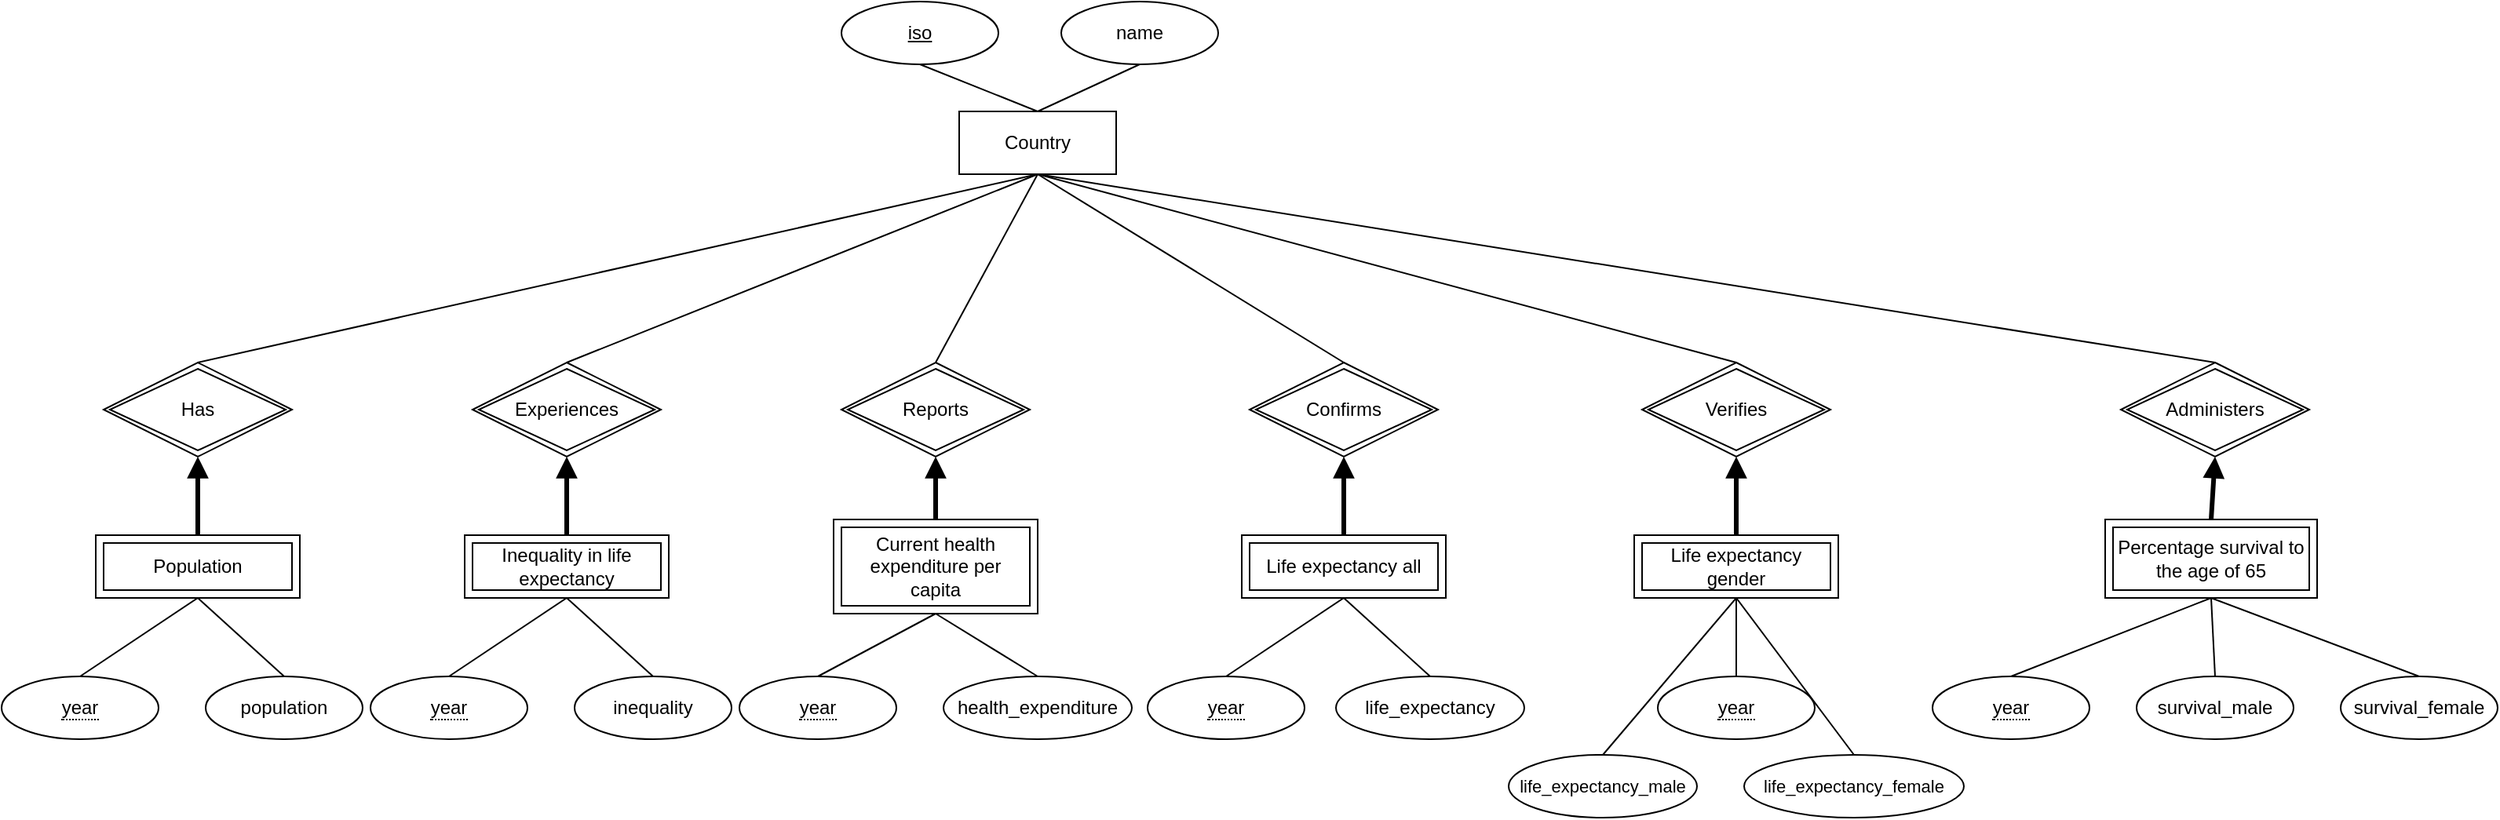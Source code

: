 <mxfile version="21.4.0" type="device">
  <diagram id="R2lEEEUBdFMjLlhIrx00" name="Page-1">
    <mxGraphModel dx="1193" dy="739" grid="1" gridSize="10" guides="1" tooltips="1" connect="1" arrows="1" fold="1" page="1" pageScale="1" pageWidth="1654" pageHeight="2336" math="0" shadow="0" extFonts="Permanent Marker^https://fonts.googleapis.com/css?family=Permanent+Marker">
      <root>
        <mxCell id="0" />
        <mxCell id="1" parent="0" />
        <mxCell id="j1JQaGEfrP-ANLsVV69n-10" style="rounded=0;orthogonalLoop=1;jettySize=auto;html=1;exitX=0.5;exitY=0;exitDx=0;exitDy=0;entryX=0.5;entryY=1;entryDx=0;entryDy=0;endArrow=none;endFill=0;" parent="1" source="j1JQaGEfrP-ANLsVV69n-1" target="j1JQaGEfrP-ANLsVV69n-9" edge="1">
          <mxGeometry relative="1" as="geometry" />
        </mxCell>
        <mxCell id="j1JQaGEfrP-ANLsVV69n-1" value="Country" style="whiteSpace=wrap;html=1;align=center;" parent="1" vertex="1">
          <mxGeometry x="620" y="100" width="100" height="40" as="geometry" />
        </mxCell>
        <mxCell id="j1JQaGEfrP-ANLsVV69n-6" style="rounded=0;orthogonalLoop=1;jettySize=auto;html=1;exitX=0.5;exitY=1;exitDx=0;exitDy=0;entryX=0.5;entryY=0;entryDx=0;entryDy=0;endArrow=none;endFill=0;" parent="1" source="j1JQaGEfrP-ANLsVV69n-2" target="j1JQaGEfrP-ANLsVV69n-1" edge="1">
          <mxGeometry relative="1" as="geometry" />
        </mxCell>
        <mxCell id="j1JQaGEfrP-ANLsVV69n-2" value="iso" style="ellipse;whiteSpace=wrap;html=1;align=center;fontStyle=4;" parent="1" vertex="1">
          <mxGeometry x="545" y="30" width="100" height="40" as="geometry" />
        </mxCell>
        <mxCell id="j1JQaGEfrP-ANLsVV69n-9" value="name" style="ellipse;whiteSpace=wrap;html=1;align=center;" parent="1" vertex="1">
          <mxGeometry x="685" y="30" width="100" height="40" as="geometry" />
        </mxCell>
        <mxCell id="j1JQaGEfrP-ANLsVV69n-14" style="rounded=0;orthogonalLoop=1;jettySize=auto;html=1;entryX=0.5;entryY=0;entryDx=0;entryDy=0;endArrow=none;endFill=0;exitX=0.5;exitY=1;exitDx=0;exitDy=0;" parent="1" source="j1JQaGEfrP-ANLsVV69n-11" target="j1JQaGEfrP-ANLsVV69n-13" edge="1">
          <mxGeometry relative="1" as="geometry">
            <mxPoint x="130" y="410" as="sourcePoint" />
          </mxGeometry>
        </mxCell>
        <mxCell id="j1JQaGEfrP-ANLsVV69n-16" style="rounded=0;orthogonalLoop=1;jettySize=auto;html=1;exitX=0.5;exitY=1;exitDx=0;exitDy=0;entryX=0.5;entryY=0;entryDx=0;entryDy=0;endArrow=none;endFill=0;" parent="1" source="j1JQaGEfrP-ANLsVV69n-11" target="j1JQaGEfrP-ANLsVV69n-15" edge="1">
          <mxGeometry relative="1" as="geometry" />
        </mxCell>
        <mxCell id="j1JQaGEfrP-ANLsVV69n-19" style="edgeStyle=none;rounded=0;orthogonalLoop=1;jettySize=auto;html=1;exitX=0.5;exitY=0;exitDx=0;exitDy=0;entryX=0.5;entryY=1;entryDx=0;entryDy=0;labelBackgroundColor=default;strokeColor=default;fontFamily=Helvetica;fontSize=11;fontColor=default;endArrow=block;endFill=1;fontStyle=0;strokeWidth=3;" parent="1" source="j1JQaGEfrP-ANLsVV69n-11" target="j1JQaGEfrP-ANLsVV69n-17" edge="1">
          <mxGeometry relative="1" as="geometry" />
        </mxCell>
        <mxCell id="j1JQaGEfrP-ANLsVV69n-11" value="Population" style="shape=ext;margin=3;double=1;whiteSpace=wrap;html=1;align=center;" parent="1" vertex="1">
          <mxGeometry x="70" y="370" width="130" height="40" as="geometry" />
        </mxCell>
        <mxCell id="j1JQaGEfrP-ANLsVV69n-13" value="&lt;span style=&quot;border-bottom: 1px dotted&quot;&gt;year&lt;br&gt;&lt;/span&gt;" style="ellipse;whiteSpace=wrap;html=1;align=center;" parent="1" vertex="1">
          <mxGeometry x="10" y="460" width="100" height="40" as="geometry" />
        </mxCell>
        <mxCell id="j1JQaGEfrP-ANLsVV69n-15" value="population" style="ellipse;whiteSpace=wrap;html=1;align=center;" parent="1" vertex="1">
          <mxGeometry x="140" y="460" width="100" height="40" as="geometry" />
        </mxCell>
        <mxCell id="j1JQaGEfrP-ANLsVV69n-20" style="edgeStyle=none;shape=connector;rounded=0;orthogonalLoop=1;jettySize=auto;html=1;exitX=0.5;exitY=0;exitDx=0;exitDy=0;entryX=0.5;entryY=1;entryDx=0;entryDy=0;labelBackgroundColor=default;strokeColor=default;fontFamily=Helvetica;fontSize=11;fontColor=default;endArrow=none;endFill=0;" parent="1" source="j1JQaGEfrP-ANLsVV69n-17" target="j1JQaGEfrP-ANLsVV69n-1" edge="1">
          <mxGeometry relative="1" as="geometry" />
        </mxCell>
        <mxCell id="j1JQaGEfrP-ANLsVV69n-17" value="Has" style="shape=rhombus;double=1;perimeter=rhombusPerimeter;whiteSpace=wrap;html=1;align=center;" parent="1" vertex="1">
          <mxGeometry x="75" y="260" width="120" height="60" as="geometry" />
        </mxCell>
        <mxCell id="j1JQaGEfrP-ANLsVV69n-18" style="edgeStyle=none;shape=connector;rounded=0;orthogonalLoop=1;jettySize=auto;html=1;exitX=0.25;exitY=1;exitDx=0;exitDy=0;entryX=0.5;entryY=1;entryDx=0;entryDy=0;labelBackgroundColor=default;strokeColor=default;fontFamily=Helvetica;fontSize=11;fontColor=default;endArrow=none;endFill=0;" parent="1" source="j1JQaGEfrP-ANLsVV69n-11" target="j1JQaGEfrP-ANLsVV69n-11" edge="1">
          <mxGeometry relative="1" as="geometry" />
        </mxCell>
        <mxCell id="j1JQaGEfrP-ANLsVV69n-21" style="rounded=0;orthogonalLoop=1;jettySize=auto;html=1;entryX=0.5;entryY=0;entryDx=0;entryDy=0;endArrow=none;endFill=0;exitX=0.5;exitY=1;exitDx=0;exitDy=0;" parent="1" source="j1JQaGEfrP-ANLsVV69n-24" target="j1JQaGEfrP-ANLsVV69n-25" edge="1">
          <mxGeometry relative="1" as="geometry">
            <mxPoint x="365" y="410" as="sourcePoint" />
          </mxGeometry>
        </mxCell>
        <mxCell id="j1JQaGEfrP-ANLsVV69n-22" style="rounded=0;orthogonalLoop=1;jettySize=auto;html=1;exitX=0.5;exitY=1;exitDx=0;exitDy=0;entryX=0.5;entryY=0;entryDx=0;entryDy=0;endArrow=none;endFill=0;" parent="1" source="j1JQaGEfrP-ANLsVV69n-24" target="j1JQaGEfrP-ANLsVV69n-26" edge="1">
          <mxGeometry relative="1" as="geometry" />
        </mxCell>
        <mxCell id="j1JQaGEfrP-ANLsVV69n-23" style="edgeStyle=none;rounded=0;orthogonalLoop=1;jettySize=auto;html=1;exitX=0.5;exitY=0;exitDx=0;exitDy=0;entryX=0.5;entryY=1;entryDx=0;entryDy=0;labelBackgroundColor=default;strokeColor=default;fontFamily=Helvetica;fontSize=11;fontColor=default;endArrow=block;endFill=1;fontStyle=0;strokeWidth=3;" parent="1" source="j1JQaGEfrP-ANLsVV69n-24" target="j1JQaGEfrP-ANLsVV69n-27" edge="1">
          <mxGeometry relative="1" as="geometry" />
        </mxCell>
        <mxCell id="j1JQaGEfrP-ANLsVV69n-24" value="Inequality in life expectancy" style="shape=ext;margin=3;double=1;whiteSpace=wrap;html=1;align=center;" parent="1" vertex="1">
          <mxGeometry x="305" y="370" width="130" height="40" as="geometry" />
        </mxCell>
        <mxCell id="j1JQaGEfrP-ANLsVV69n-25" value="&lt;span style=&quot;border-bottom: 1px dotted&quot;&gt;year&lt;br&gt;&lt;/span&gt;" style="ellipse;whiteSpace=wrap;html=1;align=center;" parent="1" vertex="1">
          <mxGeometry x="245" y="460" width="100" height="40" as="geometry" />
        </mxCell>
        <mxCell id="j1JQaGEfrP-ANLsVV69n-26" value="inequality" style="ellipse;whiteSpace=wrap;html=1;align=center;" parent="1" vertex="1">
          <mxGeometry x="375" y="460" width="100" height="40" as="geometry" />
        </mxCell>
        <mxCell id="j1JQaGEfrP-ANLsVV69n-29" style="edgeStyle=none;shape=connector;rounded=0;orthogonalLoop=1;jettySize=auto;html=1;exitX=0.5;exitY=0;exitDx=0;exitDy=0;entryX=0.5;entryY=1;entryDx=0;entryDy=0;labelBackgroundColor=default;strokeColor=default;fontFamily=Helvetica;fontSize=11;fontColor=default;endArrow=none;endFill=0;" parent="1" source="j1JQaGEfrP-ANLsVV69n-27" target="j1JQaGEfrP-ANLsVV69n-1" edge="1">
          <mxGeometry relative="1" as="geometry" />
        </mxCell>
        <mxCell id="j1JQaGEfrP-ANLsVV69n-27" value="Experiences" style="shape=rhombus;double=1;perimeter=rhombusPerimeter;whiteSpace=wrap;html=1;align=center;" parent="1" vertex="1">
          <mxGeometry x="310" y="260" width="120" height="60" as="geometry" />
        </mxCell>
        <mxCell id="j1JQaGEfrP-ANLsVV69n-28" style="edgeStyle=none;shape=connector;rounded=0;orthogonalLoop=1;jettySize=auto;html=1;exitX=0.25;exitY=1;exitDx=0;exitDy=0;entryX=0.5;entryY=1;entryDx=0;entryDy=0;labelBackgroundColor=default;strokeColor=default;fontFamily=Helvetica;fontSize=11;fontColor=default;endArrow=none;endFill=0;" parent="1" source="j1JQaGEfrP-ANLsVV69n-24" target="j1JQaGEfrP-ANLsVV69n-24" edge="1">
          <mxGeometry relative="1" as="geometry" />
        </mxCell>
        <mxCell id="j1JQaGEfrP-ANLsVV69n-30" style="rounded=0;orthogonalLoop=1;jettySize=auto;html=1;entryX=0.5;entryY=0;entryDx=0;entryDy=0;endArrow=none;endFill=0;exitX=0.5;exitY=1;exitDx=0;exitDy=0;" parent="1" source="j1JQaGEfrP-ANLsVV69n-33" target="j1JQaGEfrP-ANLsVV69n-34" edge="1">
          <mxGeometry relative="1" as="geometry">
            <mxPoint x="600" y="410" as="sourcePoint" />
          </mxGeometry>
        </mxCell>
        <mxCell id="j1JQaGEfrP-ANLsVV69n-31" style="rounded=0;orthogonalLoop=1;jettySize=auto;html=1;exitX=0.5;exitY=1;exitDx=0;exitDy=0;entryX=0.5;entryY=0;entryDx=0;entryDy=0;endArrow=none;endFill=0;" parent="1" source="j1JQaGEfrP-ANLsVV69n-33" target="j1JQaGEfrP-ANLsVV69n-35" edge="1">
          <mxGeometry relative="1" as="geometry" />
        </mxCell>
        <mxCell id="j1JQaGEfrP-ANLsVV69n-32" style="edgeStyle=none;rounded=0;orthogonalLoop=1;jettySize=auto;html=1;exitX=0.5;exitY=0;exitDx=0;exitDy=0;entryX=0.5;entryY=1;entryDx=0;entryDy=0;labelBackgroundColor=default;strokeColor=default;fontFamily=Helvetica;fontSize=11;fontColor=default;endArrow=block;endFill=1;fontStyle=0;strokeWidth=3;" parent="1" source="j1JQaGEfrP-ANLsVV69n-33" target="j1JQaGEfrP-ANLsVV69n-36" edge="1">
          <mxGeometry relative="1" as="geometry" />
        </mxCell>
        <mxCell id="j1JQaGEfrP-ANLsVV69n-33" value="Current health expenditure per capita" style="shape=ext;margin=3;double=1;whiteSpace=wrap;html=1;align=center;" parent="1" vertex="1">
          <mxGeometry x="540" y="360" width="130" height="60" as="geometry" />
        </mxCell>
        <mxCell id="j1JQaGEfrP-ANLsVV69n-34" value="&lt;span style=&quot;border-bottom: 1px dotted&quot;&gt;year&lt;br&gt;&lt;/span&gt;" style="ellipse;whiteSpace=wrap;html=1;align=center;" parent="1" vertex="1">
          <mxGeometry x="480" y="460" width="100" height="40" as="geometry" />
        </mxCell>
        <mxCell id="j1JQaGEfrP-ANLsVV69n-35" value="health_expenditure" style="ellipse;whiteSpace=wrap;html=1;align=center;" parent="1" vertex="1">
          <mxGeometry x="610" y="460" width="120" height="40" as="geometry" />
        </mxCell>
        <mxCell id="j1JQaGEfrP-ANLsVV69n-38" style="edgeStyle=none;shape=connector;rounded=0;orthogonalLoop=1;jettySize=auto;html=1;exitX=0.5;exitY=0;exitDx=0;exitDy=0;entryX=0.5;entryY=1;entryDx=0;entryDy=0;labelBackgroundColor=default;strokeColor=default;fontFamily=Helvetica;fontSize=11;fontColor=default;endArrow=none;endFill=0;" parent="1" source="j1JQaGEfrP-ANLsVV69n-36" target="j1JQaGEfrP-ANLsVV69n-1" edge="1">
          <mxGeometry relative="1" as="geometry" />
        </mxCell>
        <mxCell id="j1JQaGEfrP-ANLsVV69n-36" value="Reports" style="shape=rhombus;double=1;perimeter=rhombusPerimeter;whiteSpace=wrap;html=1;align=center;" parent="1" vertex="1">
          <mxGeometry x="545" y="260" width="120" height="60" as="geometry" />
        </mxCell>
        <mxCell id="j1JQaGEfrP-ANLsVV69n-37" style="edgeStyle=none;shape=connector;rounded=0;orthogonalLoop=1;jettySize=auto;html=1;exitX=0.25;exitY=1;exitDx=0;exitDy=0;entryX=0.5;entryY=1;entryDx=0;entryDy=0;labelBackgroundColor=default;strokeColor=default;fontFamily=Helvetica;fontSize=11;fontColor=default;endArrow=none;endFill=0;" parent="1" source="j1JQaGEfrP-ANLsVV69n-33" target="j1JQaGEfrP-ANLsVV69n-33" edge="1">
          <mxGeometry relative="1" as="geometry" />
        </mxCell>
        <mxCell id="j1JQaGEfrP-ANLsVV69n-40" style="rounded=0;orthogonalLoop=1;jettySize=auto;html=1;entryX=0.5;entryY=0;entryDx=0;entryDy=0;endArrow=none;endFill=0;exitX=0.5;exitY=1;exitDx=0;exitDy=0;" parent="1" source="j1JQaGEfrP-ANLsVV69n-43" target="j1JQaGEfrP-ANLsVV69n-44" edge="1">
          <mxGeometry relative="1" as="geometry">
            <mxPoint x="860" y="410" as="sourcePoint" />
          </mxGeometry>
        </mxCell>
        <mxCell id="j1JQaGEfrP-ANLsVV69n-41" style="rounded=0;orthogonalLoop=1;jettySize=auto;html=1;exitX=0.5;exitY=1;exitDx=0;exitDy=0;entryX=0.5;entryY=0;entryDx=0;entryDy=0;endArrow=none;endFill=0;" parent="1" source="j1JQaGEfrP-ANLsVV69n-43" target="j1JQaGEfrP-ANLsVV69n-45" edge="1">
          <mxGeometry relative="1" as="geometry" />
        </mxCell>
        <mxCell id="j1JQaGEfrP-ANLsVV69n-42" style="edgeStyle=none;rounded=0;orthogonalLoop=1;jettySize=auto;html=1;exitX=0.5;exitY=0;exitDx=0;exitDy=0;entryX=0.5;entryY=1;entryDx=0;entryDy=0;labelBackgroundColor=default;strokeColor=default;fontFamily=Helvetica;fontSize=11;fontColor=default;endArrow=block;endFill=1;fontStyle=0;strokeWidth=3;" parent="1" source="j1JQaGEfrP-ANLsVV69n-43" target="j1JQaGEfrP-ANLsVV69n-46" edge="1">
          <mxGeometry relative="1" as="geometry" />
        </mxCell>
        <mxCell id="j1JQaGEfrP-ANLsVV69n-43" value="Life expectancy all" style="shape=ext;margin=3;double=1;whiteSpace=wrap;html=1;align=center;" parent="1" vertex="1">
          <mxGeometry x="800" y="370" width="130" height="40" as="geometry" />
        </mxCell>
        <mxCell id="j1JQaGEfrP-ANLsVV69n-44" value="&lt;span style=&quot;border-bottom: 1px dotted&quot;&gt;year&lt;br&gt;&lt;/span&gt;" style="ellipse;whiteSpace=wrap;html=1;align=center;" parent="1" vertex="1">
          <mxGeometry x="740" y="460" width="100" height="40" as="geometry" />
        </mxCell>
        <mxCell id="j1JQaGEfrP-ANLsVV69n-45" value="life_expectancy" style="ellipse;whiteSpace=wrap;html=1;align=center;" parent="1" vertex="1">
          <mxGeometry x="860" y="460" width="120" height="40" as="geometry" />
        </mxCell>
        <mxCell id="j1JQaGEfrP-ANLsVV69n-48" style="edgeStyle=none;shape=connector;rounded=0;orthogonalLoop=1;jettySize=auto;html=1;exitX=0.5;exitY=0;exitDx=0;exitDy=0;labelBackgroundColor=default;strokeColor=default;fontFamily=Helvetica;fontSize=11;fontColor=default;endArrow=none;endFill=0;" parent="1" source="j1JQaGEfrP-ANLsVV69n-46" edge="1">
          <mxGeometry relative="1" as="geometry">
            <mxPoint x="670" y="140" as="targetPoint" />
          </mxGeometry>
        </mxCell>
        <mxCell id="j1JQaGEfrP-ANLsVV69n-46" value="Confirms" style="shape=rhombus;double=1;perimeter=rhombusPerimeter;whiteSpace=wrap;html=1;align=center;" parent="1" vertex="1">
          <mxGeometry x="805" y="260" width="120" height="60" as="geometry" />
        </mxCell>
        <mxCell id="j1JQaGEfrP-ANLsVV69n-47" style="edgeStyle=none;shape=connector;rounded=0;orthogonalLoop=1;jettySize=auto;html=1;exitX=0.25;exitY=1;exitDx=0;exitDy=0;entryX=0.5;entryY=1;entryDx=0;entryDy=0;labelBackgroundColor=default;strokeColor=default;fontFamily=Helvetica;fontSize=11;fontColor=default;endArrow=none;endFill=0;" parent="1" source="j1JQaGEfrP-ANLsVV69n-43" target="j1JQaGEfrP-ANLsVV69n-43" edge="1">
          <mxGeometry relative="1" as="geometry" />
        </mxCell>
        <mxCell id="_PzPIPSO8CaUqShiSFtT-10" style="rounded=0;orthogonalLoop=1;jettySize=auto;html=1;exitX=0.5;exitY=0;exitDx=0;exitDy=0;entryX=0.5;entryY=1;entryDx=0;entryDy=0;endArrow=none;endFill=0;" edge="1" parent="1" source="j1JQaGEfrP-ANLsVV69n-49" target="_PzPIPSO8CaUqShiSFtT-4">
          <mxGeometry relative="1" as="geometry" />
        </mxCell>
        <mxCell id="j1JQaGEfrP-ANLsVV69n-49" value="life_expectancy_male" style="ellipse;whiteSpace=wrap;html=1;align=center;fontFamily=Helvetica;fontSize=11;fontColor=default;" parent="1" vertex="1">
          <mxGeometry x="970" y="510" width="120" height="40" as="geometry" />
        </mxCell>
        <mxCell id="_PzPIPSO8CaUqShiSFtT-9" style="rounded=0;orthogonalLoop=1;jettySize=auto;html=1;exitX=0.5;exitY=0;exitDx=0;exitDy=0;entryX=0.5;entryY=1;entryDx=0;entryDy=0;endArrow=none;endFill=0;" edge="1" parent="1" source="j1JQaGEfrP-ANLsVV69n-50" target="_PzPIPSO8CaUqShiSFtT-4">
          <mxGeometry relative="1" as="geometry" />
        </mxCell>
        <mxCell id="j1JQaGEfrP-ANLsVV69n-50" value="life_expectancy_female" style="ellipse;whiteSpace=wrap;html=1;align=center;fontFamily=Helvetica;fontSize=11;fontColor=default;" parent="1" vertex="1">
          <mxGeometry x="1120" y="510" width="140" height="40" as="geometry" />
        </mxCell>
        <mxCell id="j1JQaGEfrP-ANLsVV69n-70" style="rounded=0;orthogonalLoop=1;jettySize=auto;html=1;entryX=0.5;entryY=0;entryDx=0;entryDy=0;endArrow=none;endFill=0;exitX=0.5;exitY=1;exitDx=0;exitDy=0;" parent="1" source="j1JQaGEfrP-ANLsVV69n-73" target="j1JQaGEfrP-ANLsVV69n-74" edge="1">
          <mxGeometry relative="1" as="geometry">
            <mxPoint x="1360" y="410" as="sourcePoint" />
          </mxGeometry>
        </mxCell>
        <mxCell id="j1JQaGEfrP-ANLsVV69n-71" style="rounded=0;orthogonalLoop=1;jettySize=auto;html=1;exitX=0.5;exitY=1;exitDx=0;exitDy=0;entryX=0.5;entryY=0;entryDx=0;entryDy=0;endArrow=none;endFill=0;" parent="1" source="j1JQaGEfrP-ANLsVV69n-73" target="j1JQaGEfrP-ANLsVV69n-75" edge="1">
          <mxGeometry relative="1" as="geometry" />
        </mxCell>
        <mxCell id="j1JQaGEfrP-ANLsVV69n-72" style="edgeStyle=none;rounded=0;orthogonalLoop=1;jettySize=auto;html=1;exitX=0.5;exitY=0;exitDx=0;exitDy=0;entryX=0.5;entryY=1;entryDx=0;entryDy=0;labelBackgroundColor=default;strokeColor=default;fontFamily=Helvetica;fontSize=11;fontColor=default;endArrow=block;endFill=1;fontStyle=0;strokeWidth=3;" parent="1" source="j1JQaGEfrP-ANLsVV69n-73" target="j1JQaGEfrP-ANLsVV69n-76" edge="1">
          <mxGeometry relative="1" as="geometry" />
        </mxCell>
        <mxCell id="j1JQaGEfrP-ANLsVV69n-73" value="Percentage survival to the age of 65" style="shape=ext;margin=3;double=1;whiteSpace=wrap;html=1;align=center;" parent="1" vertex="1">
          <mxGeometry x="1350" y="360" width="135" height="50" as="geometry" />
        </mxCell>
        <mxCell id="j1JQaGEfrP-ANLsVV69n-74" value="&lt;span style=&quot;border-bottom: 1px dotted&quot;&gt;year&lt;br&gt;&lt;/span&gt;" style="ellipse;whiteSpace=wrap;html=1;align=center;" parent="1" vertex="1">
          <mxGeometry x="1240" y="460" width="100" height="40" as="geometry" />
        </mxCell>
        <mxCell id="j1JQaGEfrP-ANLsVV69n-75" value="survival_male" style="ellipse;whiteSpace=wrap;html=1;align=center;" parent="1" vertex="1">
          <mxGeometry x="1370" y="460" width="100" height="40" as="geometry" />
        </mxCell>
        <mxCell id="j1JQaGEfrP-ANLsVV69n-80" style="edgeStyle=none;shape=connector;rounded=0;orthogonalLoop=1;jettySize=auto;html=1;exitX=0.5;exitY=0;exitDx=0;exitDy=0;entryX=0.5;entryY=1;entryDx=0;entryDy=0;labelBackgroundColor=default;strokeColor=default;fontFamily=Helvetica;fontSize=11;fontColor=default;endArrow=none;endFill=0;" parent="1" source="j1JQaGEfrP-ANLsVV69n-76" target="j1JQaGEfrP-ANLsVV69n-1" edge="1">
          <mxGeometry relative="1" as="geometry" />
        </mxCell>
        <mxCell id="j1JQaGEfrP-ANLsVV69n-76" value="Administers" style="shape=rhombus;double=1;perimeter=rhombusPerimeter;whiteSpace=wrap;html=1;align=center;" parent="1" vertex="1">
          <mxGeometry x="1360" y="260" width="120" height="60" as="geometry" />
        </mxCell>
        <mxCell id="j1JQaGEfrP-ANLsVV69n-77" style="edgeStyle=none;shape=connector;rounded=0;orthogonalLoop=1;jettySize=auto;html=1;exitX=0.25;exitY=1;exitDx=0;exitDy=0;entryX=0.5;entryY=1;entryDx=0;entryDy=0;labelBackgroundColor=default;strokeColor=default;fontFamily=Helvetica;fontSize=11;fontColor=default;endArrow=none;endFill=0;" parent="1" source="j1JQaGEfrP-ANLsVV69n-73" target="j1JQaGEfrP-ANLsVV69n-73" edge="1">
          <mxGeometry relative="1" as="geometry" />
        </mxCell>
        <mxCell id="j1JQaGEfrP-ANLsVV69n-79" style="edgeStyle=none;shape=connector;rounded=0;orthogonalLoop=1;jettySize=auto;html=1;exitX=0.5;exitY=0;exitDx=0;exitDy=0;labelBackgroundColor=default;strokeColor=default;fontFamily=Helvetica;fontSize=11;fontColor=default;endArrow=none;endFill=0;entryX=0.5;entryY=1;entryDx=0;entryDy=0;" parent="1" source="j1JQaGEfrP-ANLsVV69n-78" target="j1JQaGEfrP-ANLsVV69n-73" edge="1">
          <mxGeometry relative="1" as="geometry">
            <mxPoint x="1420" y="410" as="targetPoint" />
          </mxGeometry>
        </mxCell>
        <mxCell id="j1JQaGEfrP-ANLsVV69n-78" value="survival_female" style="ellipse;whiteSpace=wrap;html=1;align=center;" parent="1" vertex="1">
          <mxGeometry x="1500" y="460" width="100" height="40" as="geometry" />
        </mxCell>
        <mxCell id="_PzPIPSO8CaUqShiSFtT-1" style="rounded=0;orthogonalLoop=1;jettySize=auto;html=1;entryX=0.5;entryY=0;entryDx=0;entryDy=0;endArrow=none;endFill=0;exitX=0.5;exitY=1;exitDx=0;exitDy=0;" edge="1" parent="1" source="_PzPIPSO8CaUqShiSFtT-4" target="_PzPIPSO8CaUqShiSFtT-5">
          <mxGeometry relative="1" as="geometry">
            <mxPoint x="1110" y="410" as="sourcePoint" />
          </mxGeometry>
        </mxCell>
        <mxCell id="_PzPIPSO8CaUqShiSFtT-3" style="edgeStyle=none;rounded=0;orthogonalLoop=1;jettySize=auto;html=1;exitX=0.5;exitY=0;exitDx=0;exitDy=0;entryX=0.5;entryY=1;entryDx=0;entryDy=0;labelBackgroundColor=default;strokeColor=default;fontFamily=Helvetica;fontSize=11;fontColor=default;endArrow=block;endFill=1;fontStyle=0;strokeWidth=3;" edge="1" parent="1" source="_PzPIPSO8CaUqShiSFtT-4" target="_PzPIPSO8CaUqShiSFtT-7">
          <mxGeometry relative="1" as="geometry" />
        </mxCell>
        <mxCell id="_PzPIPSO8CaUqShiSFtT-4" value="Life expectancy gender" style="shape=ext;margin=3;double=1;whiteSpace=wrap;html=1;align=center;" vertex="1" parent="1">
          <mxGeometry x="1050" y="370" width="130" height="40" as="geometry" />
        </mxCell>
        <mxCell id="_PzPIPSO8CaUqShiSFtT-5" value="&lt;span style=&quot;border-bottom: 1px dotted&quot;&gt;year&lt;br&gt;&lt;/span&gt;" style="ellipse;whiteSpace=wrap;html=1;align=center;" vertex="1" parent="1">
          <mxGeometry x="1065" y="460" width="100" height="40" as="geometry" />
        </mxCell>
        <mxCell id="_PzPIPSO8CaUqShiSFtT-11" style="rounded=0;orthogonalLoop=1;jettySize=auto;html=1;exitX=0.5;exitY=0;exitDx=0;exitDy=0;entryX=0.5;entryY=1;entryDx=0;entryDy=0;endArrow=none;endFill=0;" edge="1" parent="1" source="_PzPIPSO8CaUqShiSFtT-7" target="j1JQaGEfrP-ANLsVV69n-1">
          <mxGeometry relative="1" as="geometry" />
        </mxCell>
        <mxCell id="_PzPIPSO8CaUqShiSFtT-7" value="Verifies" style="shape=rhombus;double=1;perimeter=rhombusPerimeter;whiteSpace=wrap;html=1;align=center;" vertex="1" parent="1">
          <mxGeometry x="1055" y="260" width="120" height="60" as="geometry" />
        </mxCell>
        <mxCell id="_PzPIPSO8CaUqShiSFtT-8" style="edgeStyle=none;shape=connector;rounded=0;orthogonalLoop=1;jettySize=auto;html=1;exitX=0.25;exitY=1;exitDx=0;exitDy=0;entryX=0.5;entryY=1;entryDx=0;entryDy=0;labelBackgroundColor=default;strokeColor=default;fontFamily=Helvetica;fontSize=11;fontColor=default;endArrow=none;endFill=0;" edge="1" parent="1" source="_PzPIPSO8CaUqShiSFtT-4" target="_PzPIPSO8CaUqShiSFtT-4">
          <mxGeometry relative="1" as="geometry" />
        </mxCell>
      </root>
    </mxGraphModel>
  </diagram>
</mxfile>
